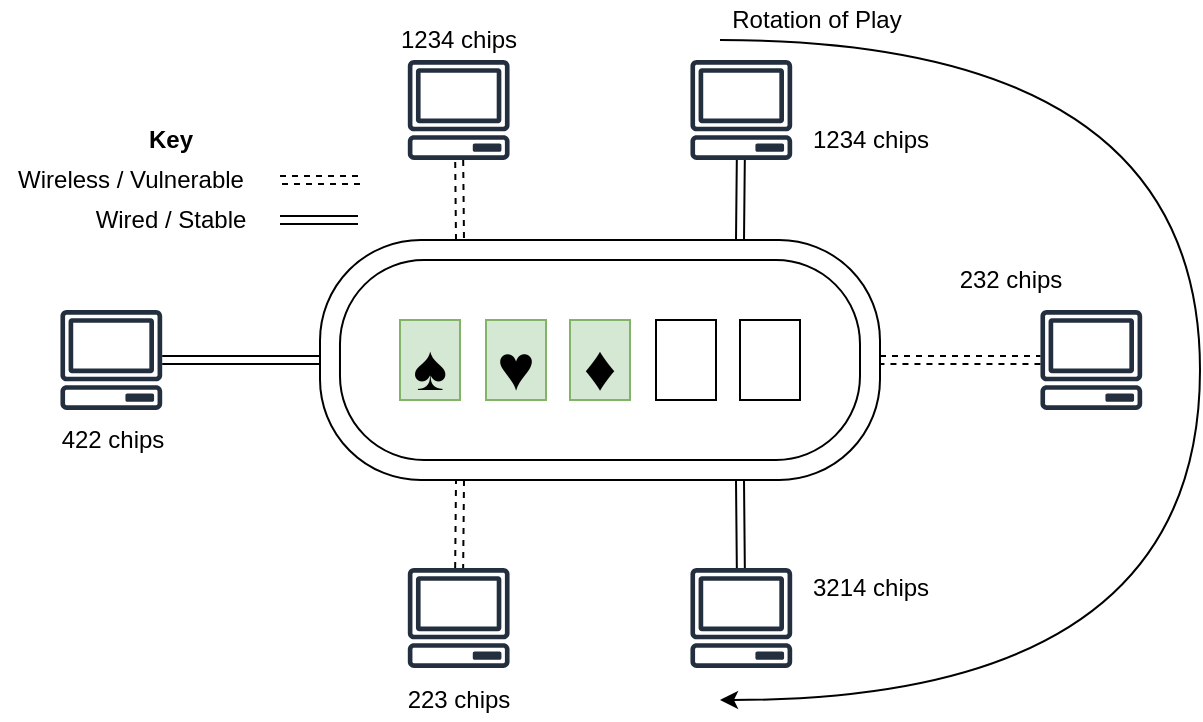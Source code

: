 <mxfile version="13.0.1" type="device"><diagram id="udXhUQ-DTmI6LSKlAC9P" name="Page-1"><mxGraphModel dx="1418" dy="813" grid="1" gridSize="10" guides="1" tooltips="1" connect="1" arrows="1" fold="1" page="1" pageScale="1" pageWidth="1169" pageHeight="827" math="0" shadow="0"><root><mxCell id="0"/><mxCell id="1" parent="0"/><mxCell id="H0d50t4PiVR7vGgxkINC-2" value="" style="rounded=1;whiteSpace=wrap;html=1;arcSize=42;" parent="1" vertex="1"><mxGeometry x="400" y="200" width="280" height="120" as="geometry"/></mxCell><mxCell id="H0d50t4PiVR7vGgxkINC-15" value="" style="rounded=1;whiteSpace=wrap;html=1;arcSize=42;" parent="1" vertex="1"><mxGeometry x="409.99" y="210" width="260.01" height="100" as="geometry"/></mxCell><mxCell id="H0d50t4PiVR7vGgxkINC-16" value="&lt;span class=&quot;box&quot; style=&quot;font-size: 32px;&quot;&gt;♠&lt;/span&gt;" style="rounded=0;whiteSpace=wrap;html=1;fillColor=#d5e8d4;strokeColor=#82b366;fontSize=32;spacing=2;verticalAlign=top;spacingTop=-2;" parent="1" vertex="1"><mxGeometry x="440" y="240" width="30" height="40" as="geometry"/></mxCell><mxCell id="H0d50t4PiVR7vGgxkINC-17" value="&lt;span class=&quot;hearts&quot; title=&quot;hearts&quot; style=&quot;font-size: 32px;&quot;&gt;♥&lt;/span&gt; " style="rounded=0;whiteSpace=wrap;html=1;fillColor=#d5e8d4;strokeColor=#82b366;fontSize=32;spacing=2;verticalAlign=top;spacingTop=-2;" parent="1" vertex="1"><mxGeometry x="483" y="240" width="30" height="40" as="geometry"/></mxCell><mxCell id="H0d50t4PiVR7vGgxkINC-18" value="&lt;span class=&quot;diamonds&quot; title=&quot;diamonds&quot; style=&quot;font-size: 32px;&quot;&gt;♦&lt;/span&gt;" style="rounded=0;whiteSpace=wrap;html=1;fillColor=#d5e8d4;strokeColor=#82b366;fontSize=32;spacing=2;verticalAlign=top;spacingTop=-2;" parent="1" vertex="1"><mxGeometry x="525" y="240" width="30" height="40" as="geometry"/></mxCell><mxCell id="H0d50t4PiVR7vGgxkINC-19" value="" style="rounded=0;whiteSpace=wrap;html=1;" parent="1" vertex="1"><mxGeometry x="610" y="240" width="30" height="40" as="geometry"/></mxCell><mxCell id="H0d50t4PiVR7vGgxkINC-20" value="" style="rounded=0;whiteSpace=wrap;html=1;" parent="1" vertex="1"><mxGeometry x="568" y="240" width="30" height="40" as="geometry"/></mxCell><mxCell id="H0d50t4PiVR7vGgxkINC-21" value="" style="outlineConnect=0;fontColor=#232F3E;gradientColor=none;fillColor=#232F3E;strokeColor=none;dashed=0;verticalLabelPosition=bottom;verticalAlign=top;align=center;html=1;fontSize=12;fontStyle=0;aspect=fixed;pointerEvents=1;shape=mxgraph.aws4.client;" parent="1" vertex="1"><mxGeometry x="270" y="235" width="51.32" height="50" as="geometry"/></mxCell><mxCell id="H0d50t4PiVR7vGgxkINC-22" value="" style="outlineConnect=0;fontColor=#232F3E;gradientColor=none;fillColor=#232F3E;strokeColor=none;dashed=0;verticalLabelPosition=bottom;verticalAlign=top;align=center;html=1;fontSize=12;fontStyle=0;aspect=fixed;pointerEvents=1;shape=mxgraph.aws4.client;" parent="1" vertex="1"><mxGeometry x="443.68" y="364" width="51.32" height="50" as="geometry"/></mxCell><mxCell id="H0d50t4PiVR7vGgxkINC-23" value="" style="outlineConnect=0;fontColor=#232F3E;gradientColor=none;fillColor=#232F3E;strokeColor=none;dashed=0;verticalLabelPosition=bottom;verticalAlign=top;align=center;html=1;fontSize=12;fontStyle=0;aspect=fixed;pointerEvents=1;shape=mxgraph.aws4.client;" parent="1" vertex="1"><mxGeometry x="585" y="364" width="51.32" height="50" as="geometry"/></mxCell><mxCell id="H0d50t4PiVR7vGgxkINC-24" value="" style="outlineConnect=0;fontColor=#232F3E;gradientColor=none;fillColor=#232F3E;strokeColor=none;dashed=0;verticalLabelPosition=bottom;verticalAlign=top;align=center;html=1;fontSize=12;fontStyle=0;aspect=fixed;pointerEvents=1;shape=mxgraph.aws4.client;" parent="1" vertex="1"><mxGeometry x="443.68" y="110" width="51.32" height="50" as="geometry"/></mxCell><mxCell id="H0d50t4PiVR7vGgxkINC-25" value="" style="outlineConnect=0;fontColor=#232F3E;gradientColor=none;fillColor=#232F3E;strokeColor=none;dashed=0;verticalLabelPosition=bottom;verticalAlign=top;align=center;html=1;fontSize=12;fontStyle=0;aspect=fixed;pointerEvents=1;shape=mxgraph.aws4.client;" parent="1" vertex="1"><mxGeometry x="585" y="110" width="51.32" height="50" as="geometry"/></mxCell><mxCell id="H0d50t4PiVR7vGgxkINC-26" value="" style="outlineConnect=0;fontColor=#232F3E;gradientColor=none;fillColor=#232F3E;strokeColor=none;dashed=0;verticalLabelPosition=bottom;verticalAlign=top;align=center;html=1;fontSize=12;fontStyle=0;aspect=fixed;pointerEvents=1;shape=mxgraph.aws4.client;" parent="1" vertex="1"><mxGeometry x="760" y="235" width="51.32" height="50" as="geometry"/></mxCell><mxCell id="H0d50t4PiVR7vGgxkINC-27" value="" style="curved=1;endArrow=classic;html=1;" parent="1" edge="1"><mxGeometry width="50" height="50" relative="1" as="geometry"><mxPoint x="600" y="100" as="sourcePoint"/><mxPoint x="600" y="430" as="targetPoint"/><Array as="points"><mxPoint x="840" y="100"/><mxPoint x="840" y="430"/></Array></mxGeometry></mxCell><mxCell id="H0d50t4PiVR7vGgxkINC-28" value="Rotation of Play" style="text;html=1;align=center;verticalAlign=middle;resizable=0;points=[];autosize=1;" parent="1" vertex="1"><mxGeometry x="598" y="80" width="100" height="20" as="geometry"/></mxCell><mxCell id="H0d50t4PiVR7vGgxkINC-29" value="" style="endArrow=classic;html=1;entryX=0;entryY=0.5;entryDx=0;entryDy=0;shape=link;" parent="1" source="H0d50t4PiVR7vGgxkINC-21" target="H0d50t4PiVR7vGgxkINC-2" edge="1"><mxGeometry width="50" height="50" relative="1" as="geometry"><mxPoint x="330" y="280" as="sourcePoint"/><mxPoint x="380" y="230" as="targetPoint"/></mxGeometry></mxCell><mxCell id="H0d50t4PiVR7vGgxkINC-30" value="" style="endArrow=classic;html=1;entryX=0.25;entryY=0;entryDx=0;entryDy=0;dashed=1;shape=link;" parent="1" source="H0d50t4PiVR7vGgxkINC-24" target="H0d50t4PiVR7vGgxkINC-2" edge="1"><mxGeometry width="50" height="50" relative="1" as="geometry"><mxPoint x="360" y="210" as="sourcePoint"/><mxPoint x="410" y="160" as="targetPoint"/></mxGeometry></mxCell><mxCell id="H0d50t4PiVR7vGgxkINC-31" value="" style="endArrow=classic;html=1;entryX=0.75;entryY=0;entryDx=0;entryDy=0;shape=link;" parent="1" source="H0d50t4PiVR7vGgxkINC-25" target="H0d50t4PiVR7vGgxkINC-2" edge="1"><mxGeometry width="50" height="50" relative="1" as="geometry"><mxPoint x="479.594" y="170" as="sourcePoint"/><mxPoint x="480" y="210" as="targetPoint"/></mxGeometry></mxCell><mxCell id="H0d50t4PiVR7vGgxkINC-34" value="" style="endArrow=classic;html=1;entryX=0.25;entryY=1;entryDx=0;entryDy=0;dashed=1;shape=link;" parent="1" source="H0d50t4PiVR7vGgxkINC-22" target="H0d50t4PiVR7vGgxkINC-2" edge="1"><mxGeometry width="50" height="50" relative="1" as="geometry"><mxPoint x="380" y="370" as="sourcePoint"/><mxPoint x="430" y="320" as="targetPoint"/></mxGeometry></mxCell><mxCell id="H0d50t4PiVR7vGgxkINC-35" value="" style="endArrow=classic;html=1;entryX=1;entryY=0.5;entryDx=0;entryDy=0;dashed=1;shape=link;" parent="1" source="H0d50t4PiVR7vGgxkINC-26" target="H0d50t4PiVR7vGgxkINC-2" edge="1"><mxGeometry width="50" height="50" relative="1" as="geometry"><mxPoint x="479.594" y="170" as="sourcePoint"/><mxPoint x="480" y="210" as="targetPoint"/></mxGeometry></mxCell><mxCell id="H0d50t4PiVR7vGgxkINC-37" value="" style="endArrow=classic;html=1;shape=link;exitX=0.75;exitY=1;exitDx=0;exitDy=0;" parent="1" source="H0d50t4PiVR7vGgxkINC-2" target="H0d50t4PiVR7vGgxkINC-23" edge="1"><mxGeometry width="50" height="50" relative="1" as="geometry"><mxPoint x="598.406" y="330" as="sourcePoint"/><mxPoint x="598" y="370" as="targetPoint"/></mxGeometry></mxCell><mxCell id="H0d50t4PiVR7vGgxkINC-45" value="" style="group" parent="1" vertex="1" connectable="0"><mxGeometry x="240" y="140" width="180" height="60" as="geometry"/></mxCell><mxCell id="H0d50t4PiVR7vGgxkINC-40" value="" style="endArrow=classic;html=1;dashed=1;shape=link;" parent="H0d50t4PiVR7vGgxkINC-45" edge="1"><mxGeometry width="50" height="50" relative="1" as="geometry"><mxPoint x="140" y="30" as="sourcePoint"/><mxPoint x="180" y="30" as="targetPoint"/></mxGeometry></mxCell><mxCell id="H0d50t4PiVR7vGgxkINC-41" value="" style="endArrow=classic;html=1;shape=link;" parent="H0d50t4PiVR7vGgxkINC-45" edge="1"><mxGeometry width="50" height="50" relative="1" as="geometry"><mxPoint x="140" y="50" as="sourcePoint"/><mxPoint x="179" y="50" as="targetPoint"/></mxGeometry></mxCell><mxCell id="H0d50t4PiVR7vGgxkINC-42" value="Key" style="text;html=1;align=center;verticalAlign=middle;resizable=0;points=[];autosize=1;fontStyle=1" parent="H0d50t4PiVR7vGgxkINC-45" vertex="1"><mxGeometry x="65" width="40" height="20" as="geometry"/></mxCell><mxCell id="H0d50t4PiVR7vGgxkINC-43" value="Wireless / Vulnerable" style="text;html=1;align=center;verticalAlign=middle;resizable=0;points=[];autosize=1;" parent="H0d50t4PiVR7vGgxkINC-45" vertex="1"><mxGeometry y="20" width="130" height="20" as="geometry"/></mxCell><mxCell id="H0d50t4PiVR7vGgxkINC-44" value="Wired / Stable" style="text;html=1;align=center;verticalAlign=middle;resizable=0;points=[];autosize=1;" parent="H0d50t4PiVR7vGgxkINC-45" vertex="1"><mxGeometry x="40" y="40" width="90" height="20" as="geometry"/></mxCell><mxCell id="WPUbPd9EALlyajxCiPyR-1" value="1234 chips" style="text;html=1;align=center;verticalAlign=middle;resizable=0;points=[];autosize=1;fontSize=12;" vertex="1" parent="1"><mxGeometry x="434.34" y="90" width="70" height="20" as="geometry"/></mxCell><mxCell id="WPUbPd9EALlyajxCiPyR-2" value="422 chips" style="text;html=1;align=center;verticalAlign=middle;resizable=0;points=[];autosize=1;fontSize=12;" vertex="1" parent="1"><mxGeometry x="260.66" y="290" width="70" height="20" as="geometry"/></mxCell><mxCell id="WPUbPd9EALlyajxCiPyR-3" value="223 chips" style="text;html=1;align=center;verticalAlign=middle;resizable=0;points=[];autosize=1;fontSize=12;" vertex="1" parent="1"><mxGeometry x="434.34" y="420" width="70" height="20" as="geometry"/></mxCell><mxCell id="WPUbPd9EALlyajxCiPyR-4" value="3214 chips" style="text;html=1;align=center;verticalAlign=middle;resizable=0;points=[];autosize=1;fontSize=12;" vertex="1" parent="1"><mxGeometry x="640" y="364" width="70" height="20" as="geometry"/></mxCell><mxCell id="WPUbPd9EALlyajxCiPyR-6" value="1234 chips" style="text;html=1;align=center;verticalAlign=middle;resizable=0;points=[];autosize=1;fontSize=12;" vertex="1" parent="1"><mxGeometry x="640" y="140" width="70" height="20" as="geometry"/></mxCell><mxCell id="WPUbPd9EALlyajxCiPyR-7" value="232 chips" style="text;html=1;align=center;verticalAlign=middle;resizable=0;points=[];autosize=1;fontSize=12;" vertex="1" parent="1"><mxGeometry x="710" y="210" width="70" height="20" as="geometry"/></mxCell></root></mxGraphModel></diagram></mxfile>